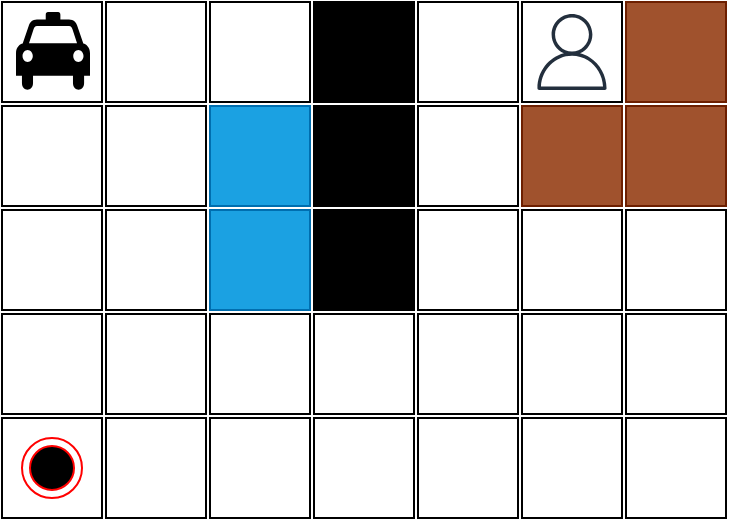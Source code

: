 <mxfile>
    <diagram id="GC3d5SEIMlqQDpdu6AJr" name="Page-1">
        <mxGraphModel dx="732" dy="620" grid="1" gridSize="10" guides="1" tooltips="1" connect="1" arrows="1" fold="1" page="1" pageScale="1" pageWidth="850" pageHeight="1100" math="0" shadow="0">
            <root>
                <mxCell id="0"/>
                <mxCell id="1" parent="0"/>
                <mxCell id="wi9Bhf0zNv-aggHsFR5M-1" value="" style="whiteSpace=wrap;html=1;aspect=fixed;" parent="1" vertex="1">
                    <mxGeometry x="220" y="30" width="50" height="50" as="geometry"/>
                </mxCell>
                <mxCell id="wi9Bhf0zNv-aggHsFR5M-2" value="" style="whiteSpace=wrap;html=1;aspect=fixed;" parent="1" vertex="1">
                    <mxGeometry x="272" y="30" width="50" height="50" as="geometry"/>
                </mxCell>
                <mxCell id="wi9Bhf0zNv-aggHsFR5M-3" value="" style="whiteSpace=wrap;html=1;aspect=fixed;" parent="1" vertex="1">
                    <mxGeometry x="324" y="30" width="50" height="50" as="geometry"/>
                </mxCell>
                <mxCell id="wi9Bhf0zNv-aggHsFR5M-4" value="" style="whiteSpace=wrap;html=1;aspect=fixed;fillColor=#000000;" parent="1" vertex="1">
                    <mxGeometry x="376" y="30" width="50" height="50" as="geometry"/>
                </mxCell>
                <mxCell id="wi9Bhf0zNv-aggHsFR5M-5" value="" style="whiteSpace=wrap;html=1;aspect=fixed;" parent="1" vertex="1">
                    <mxGeometry x="220" y="82" width="50" height="50" as="geometry"/>
                </mxCell>
                <mxCell id="wi9Bhf0zNv-aggHsFR5M-6" value="" style="whiteSpace=wrap;html=1;aspect=fixed;" parent="1" vertex="1">
                    <mxGeometry x="272" y="82" width="50" height="50" as="geometry"/>
                </mxCell>
                <mxCell id="wi9Bhf0zNv-aggHsFR5M-7" value="" style="whiteSpace=wrap;html=1;aspect=fixed;fillColor=#1ba1e2;fontColor=#ffffff;strokeColor=#006EAF;" parent="1" vertex="1">
                    <mxGeometry x="324" y="82" width="50" height="50" as="geometry"/>
                </mxCell>
                <mxCell id="wi9Bhf0zNv-aggHsFR5M-8" value="" style="whiteSpace=wrap;html=1;aspect=fixed;fillColor=#000000;" parent="1" vertex="1">
                    <mxGeometry x="376" y="82" width="50" height="50" as="geometry"/>
                </mxCell>
                <mxCell id="wi9Bhf0zNv-aggHsFR5M-9" value="" style="whiteSpace=wrap;html=1;aspect=fixed;" parent="1" vertex="1">
                    <mxGeometry x="220" y="134" width="50" height="50" as="geometry"/>
                </mxCell>
                <mxCell id="wi9Bhf0zNv-aggHsFR5M-10" value="" style="whiteSpace=wrap;html=1;aspect=fixed;" parent="1" vertex="1">
                    <mxGeometry x="272" y="134" width="50" height="50" as="geometry"/>
                </mxCell>
                <mxCell id="wi9Bhf0zNv-aggHsFR5M-11" value="" style="whiteSpace=wrap;html=1;aspect=fixed;fillColor=#1ba1e2;fontColor=#ffffff;strokeColor=#006EAF;" parent="1" vertex="1">
                    <mxGeometry x="324" y="134" width="50" height="50" as="geometry"/>
                </mxCell>
                <mxCell id="wi9Bhf0zNv-aggHsFR5M-12" value="" style="whiteSpace=wrap;html=1;aspect=fixed;fillColor=#000000;" parent="1" vertex="1">
                    <mxGeometry x="376" y="134" width="50" height="50" as="geometry"/>
                </mxCell>
                <mxCell id="CsA70eIJGZtUb_FbTeEb-1" value="" style="shape=mxgraph.signs.transportation.taxi;html=1;pointerEvents=1;fillColor=#000000;strokeColor=none;verticalLabelPosition=bottom;verticalAlign=top;align=center;" parent="1" vertex="1">
                    <mxGeometry x="227" y="35" width="37" height="40" as="geometry"/>
                </mxCell>
                <mxCell id="CsA70eIJGZtUb_FbTeEb-2" value="" style="whiteSpace=wrap;html=1;aspect=fixed;" parent="1" vertex="1">
                    <mxGeometry x="428" y="30" width="50" height="50" as="geometry"/>
                </mxCell>
                <mxCell id="CsA70eIJGZtUb_FbTeEb-3" value="" style="whiteSpace=wrap;html=1;aspect=fixed;" parent="1" vertex="1">
                    <mxGeometry x="428" y="82" width="50" height="50" as="geometry"/>
                </mxCell>
                <mxCell id="CsA70eIJGZtUb_FbTeEb-4" value="" style="whiteSpace=wrap;html=1;aspect=fixed;" parent="1" vertex="1">
                    <mxGeometry x="428" y="134" width="50" height="50" as="geometry"/>
                </mxCell>
                <mxCell id="CsA70eIJGZtUb_FbTeEb-5" value="" style="whiteSpace=wrap;html=1;aspect=fixed;" parent="1" vertex="1">
                    <mxGeometry x="480" y="30" width="50" height="50" as="geometry"/>
                </mxCell>
                <mxCell id="CsA70eIJGZtUb_FbTeEb-6" value="" style="whiteSpace=wrap;html=1;aspect=fixed;fillColor=#a0522d;fontColor=#ffffff;strokeColor=#6D1F00;" parent="1" vertex="1">
                    <mxGeometry x="480" y="82" width="50" height="50" as="geometry"/>
                </mxCell>
                <mxCell id="CsA70eIJGZtUb_FbTeEb-7" value="" style="whiteSpace=wrap;html=1;aspect=fixed;" parent="1" vertex="1">
                    <mxGeometry x="480" y="134" width="50" height="50" as="geometry"/>
                </mxCell>
                <mxCell id="CsA70eIJGZtUb_FbTeEb-8" value="" style="whiteSpace=wrap;html=1;aspect=fixed;fillColor=#a0522d;fontColor=#ffffff;strokeColor=#6D1F00;" parent="1" vertex="1">
                    <mxGeometry x="532" y="30" width="50" height="50" as="geometry"/>
                </mxCell>
                <mxCell id="CsA70eIJGZtUb_FbTeEb-9" value="" style="whiteSpace=wrap;html=1;aspect=fixed;fillColor=#a0522d;fontColor=#ffffff;strokeColor=#6D1F00;" parent="1" vertex="1">
                    <mxGeometry x="532" y="82" width="50" height="50" as="geometry"/>
                </mxCell>
                <mxCell id="CsA70eIJGZtUb_FbTeEb-10" value="" style="whiteSpace=wrap;html=1;aspect=fixed;" parent="1" vertex="1">
                    <mxGeometry x="532" y="134" width="50" height="50" as="geometry"/>
                </mxCell>
                <mxCell id="CsA70eIJGZtUb_FbTeEb-11" value="" style="whiteSpace=wrap;html=1;aspect=fixed;" parent="1" vertex="1">
                    <mxGeometry x="220" y="186" width="50" height="50" as="geometry"/>
                </mxCell>
                <mxCell id="CsA70eIJGZtUb_FbTeEb-12" value="" style="whiteSpace=wrap;html=1;aspect=fixed;" parent="1" vertex="1">
                    <mxGeometry x="272" y="186" width="50" height="50" as="geometry"/>
                </mxCell>
                <mxCell id="CsA70eIJGZtUb_FbTeEb-13" value="" style="whiteSpace=wrap;html=1;aspect=fixed;" parent="1" vertex="1">
                    <mxGeometry x="324" y="186" width="50" height="50" as="geometry"/>
                </mxCell>
                <mxCell id="CsA70eIJGZtUb_FbTeEb-14" value="" style="whiteSpace=wrap;html=1;aspect=fixed;fillColor=#FFFFFF;" parent="1" vertex="1">
                    <mxGeometry x="376" y="186" width="50" height="50" as="geometry"/>
                </mxCell>
                <mxCell id="CsA70eIJGZtUb_FbTeEb-15" value="" style="whiteSpace=wrap;html=1;aspect=fixed;" parent="1" vertex="1">
                    <mxGeometry x="428" y="186" width="50" height="50" as="geometry"/>
                </mxCell>
                <mxCell id="CsA70eIJGZtUb_FbTeEb-16" value="" style="whiteSpace=wrap;html=1;aspect=fixed;" parent="1" vertex="1">
                    <mxGeometry x="480" y="186" width="50" height="50" as="geometry"/>
                </mxCell>
                <mxCell id="CsA70eIJGZtUb_FbTeEb-17" value="" style="whiteSpace=wrap;html=1;aspect=fixed;" parent="1" vertex="1">
                    <mxGeometry x="532" y="186" width="50" height="50" as="geometry"/>
                </mxCell>
                <mxCell id="CsA70eIJGZtUb_FbTeEb-18" value="" style="whiteSpace=wrap;html=1;aspect=fixed;" parent="1" vertex="1">
                    <mxGeometry x="220" y="238" width="50" height="50" as="geometry"/>
                </mxCell>
                <mxCell id="CsA70eIJGZtUb_FbTeEb-19" value="" style="whiteSpace=wrap;html=1;aspect=fixed;" parent="1" vertex="1">
                    <mxGeometry x="272" y="238" width="50" height="50" as="geometry"/>
                </mxCell>
                <mxCell id="CsA70eIJGZtUb_FbTeEb-20" value="" style="whiteSpace=wrap;html=1;aspect=fixed;" parent="1" vertex="1">
                    <mxGeometry x="324" y="238" width="50" height="50" as="geometry"/>
                </mxCell>
                <mxCell id="CsA70eIJGZtUb_FbTeEb-21" value="" style="whiteSpace=wrap;html=1;aspect=fixed;fillColor=#FFFFFF;" parent="1" vertex="1">
                    <mxGeometry x="376" y="238" width="50" height="50" as="geometry"/>
                </mxCell>
                <mxCell id="CsA70eIJGZtUb_FbTeEb-22" value="" style="whiteSpace=wrap;html=1;aspect=fixed;" parent="1" vertex="1">
                    <mxGeometry x="428" y="238" width="50" height="50" as="geometry"/>
                </mxCell>
                <mxCell id="CsA70eIJGZtUb_FbTeEb-23" value="" style="whiteSpace=wrap;html=1;aspect=fixed;" parent="1" vertex="1">
                    <mxGeometry x="480" y="238" width="50" height="50" as="geometry"/>
                </mxCell>
                <mxCell id="CsA70eIJGZtUb_FbTeEb-24" value="" style="whiteSpace=wrap;html=1;aspect=fixed;" parent="1" vertex="1">
                    <mxGeometry x="532" y="238" width="50" height="50" as="geometry"/>
                </mxCell>
                <mxCell id="7cRN5RLYOy5YG3jkbzWp-1" value="" style="ellipse;html=1;shape=endState;fillColor=#000000;strokeColor=#ff0000;" parent="1" vertex="1">
                    <mxGeometry x="230" y="248" width="30" height="30" as="geometry"/>
                </mxCell>
                <mxCell id="7cRN5RLYOy5YG3jkbzWp-5" value="" style="sketch=0;outlineConnect=0;fontColor=#232F3E;gradientColor=none;fillColor=#232F3D;strokeColor=none;dashed=0;verticalLabelPosition=bottom;verticalAlign=top;align=center;html=1;fontSize=12;fontStyle=0;aspect=fixed;pointerEvents=1;shape=mxgraph.aws4.user;" parent="1" vertex="1">
                    <mxGeometry x="486" y="36" width="38" height="38" as="geometry"/>
                </mxCell>
            </root>
        </mxGraphModel>
    </diagram>
</mxfile>